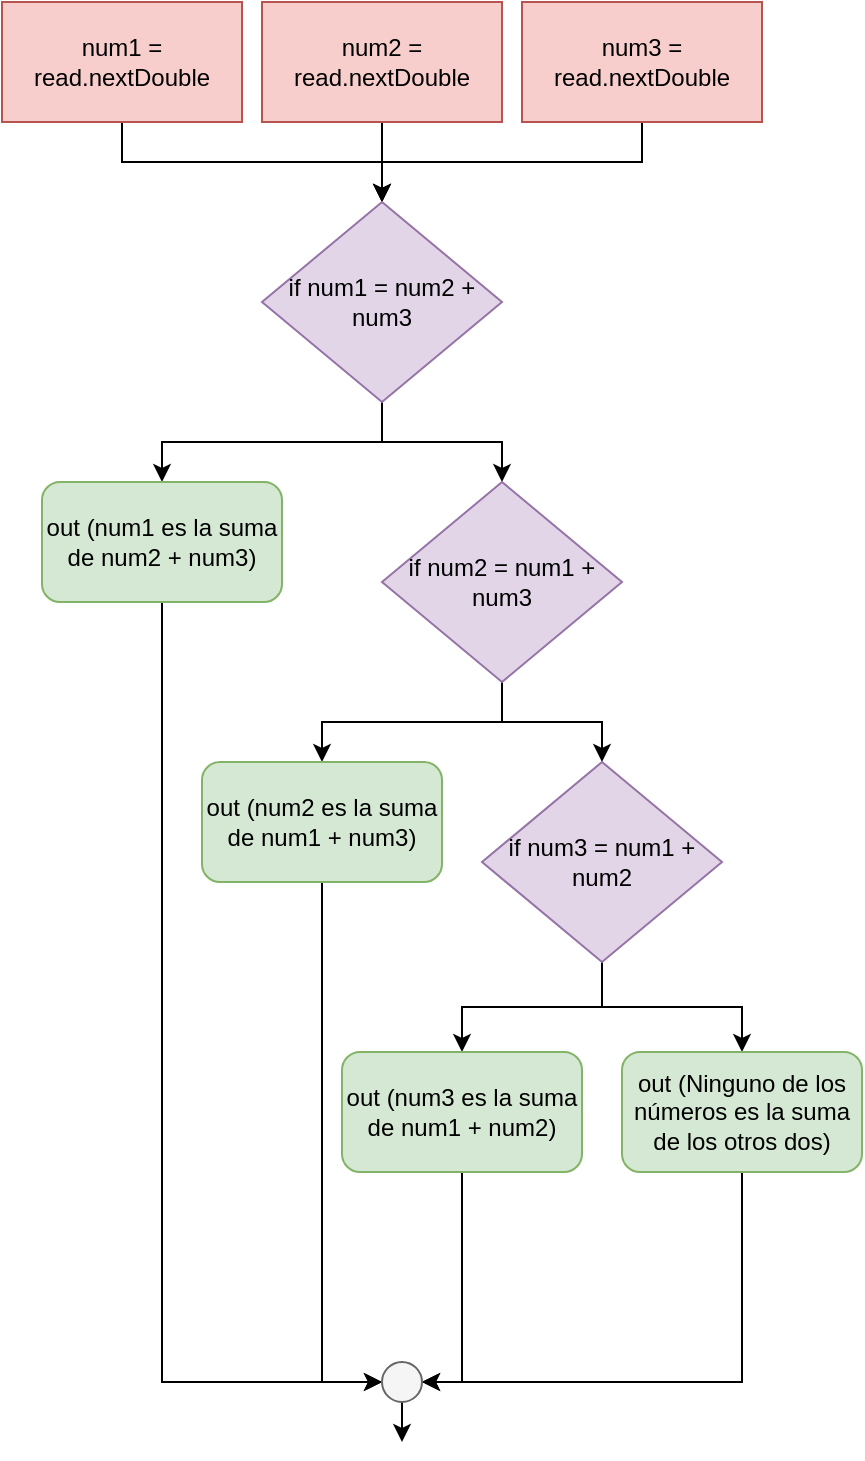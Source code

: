 <mxfile version="20.4.0" type="github">
  <diagram id="C5RBs43oDa-KdzZeNtuy" name="Page-1">
    <mxGraphModel dx="2806" dy="1314" grid="1" gridSize="10" guides="1" tooltips="1" connect="1" arrows="0" fold="1" page="1" pageScale="1" pageWidth="827" pageHeight="1169" math="0" shadow="0">
      <root>
        <mxCell id="WIyWlLk6GJQsqaUBKTNV-0" />
        <mxCell id="WIyWlLk6GJQsqaUBKTNV-1" parent="WIyWlLk6GJQsqaUBKTNV-0" />
        <mxCell id="_sFUv83V-Z2-gQJYG4w2-6" style="edgeStyle=orthogonalEdgeStyle;rounded=0;orthogonalLoop=1;jettySize=auto;html=1;exitX=0.5;exitY=1;exitDx=0;exitDy=0;entryX=0.5;entryY=0;entryDx=0;entryDy=0;" edge="1" parent="WIyWlLk6GJQsqaUBKTNV-1" source="_sFUv83V-Z2-gQJYG4w2-0" target="_sFUv83V-Z2-gQJYG4w2-3">
          <mxGeometry relative="1" as="geometry" />
        </mxCell>
        <mxCell id="_sFUv83V-Z2-gQJYG4w2-0" value="num1 = read.nextDouble" style="rounded=0;whiteSpace=wrap;html=1;fillColor=#f8cecc;strokeColor=#b85450;" vertex="1" parent="WIyWlLk6GJQsqaUBKTNV-1">
          <mxGeometry x="198" y="224" width="120" height="60" as="geometry" />
        </mxCell>
        <mxCell id="_sFUv83V-Z2-gQJYG4w2-4" style="edgeStyle=orthogonalEdgeStyle;rounded=0;orthogonalLoop=1;jettySize=auto;html=1;exitX=0.5;exitY=1;exitDx=0;exitDy=0;entryX=0.5;entryY=0;entryDx=0;entryDy=0;" edge="1" parent="WIyWlLk6GJQsqaUBKTNV-1" source="_sFUv83V-Z2-gQJYG4w2-1" target="_sFUv83V-Z2-gQJYG4w2-3">
          <mxGeometry relative="1" as="geometry" />
        </mxCell>
        <mxCell id="_sFUv83V-Z2-gQJYG4w2-1" value="num2 = read.nextDouble" style="rounded=0;whiteSpace=wrap;html=1;fillColor=#f8cecc;strokeColor=#b85450;" vertex="1" parent="WIyWlLk6GJQsqaUBKTNV-1">
          <mxGeometry x="328" y="224" width="120" height="60" as="geometry" />
        </mxCell>
        <mxCell id="_sFUv83V-Z2-gQJYG4w2-5" style="edgeStyle=orthogonalEdgeStyle;rounded=0;orthogonalLoop=1;jettySize=auto;html=1;exitX=0.5;exitY=1;exitDx=0;exitDy=0;" edge="1" parent="WIyWlLk6GJQsqaUBKTNV-1" source="_sFUv83V-Z2-gQJYG4w2-2" target="_sFUv83V-Z2-gQJYG4w2-3">
          <mxGeometry relative="1" as="geometry" />
        </mxCell>
        <mxCell id="_sFUv83V-Z2-gQJYG4w2-2" value="num3 = read.nextDouble" style="rounded=0;whiteSpace=wrap;html=1;fillColor=#f8cecc;strokeColor=#b85450;" vertex="1" parent="WIyWlLk6GJQsqaUBKTNV-1">
          <mxGeometry x="458" y="224" width="120" height="60" as="geometry" />
        </mxCell>
        <mxCell id="_sFUv83V-Z2-gQJYG4w2-8" style="edgeStyle=orthogonalEdgeStyle;rounded=0;orthogonalLoop=1;jettySize=auto;html=1;exitX=0.5;exitY=1;exitDx=0;exitDy=0;entryX=0.5;entryY=0;entryDx=0;entryDy=0;" edge="1" parent="WIyWlLk6GJQsqaUBKTNV-1" source="_sFUv83V-Z2-gQJYG4w2-3" target="_sFUv83V-Z2-gQJYG4w2-7">
          <mxGeometry relative="1" as="geometry" />
        </mxCell>
        <mxCell id="_sFUv83V-Z2-gQJYG4w2-10" style="edgeStyle=orthogonalEdgeStyle;rounded=0;orthogonalLoop=1;jettySize=auto;html=1;exitX=0.5;exitY=1;exitDx=0;exitDy=0;entryX=0.5;entryY=0;entryDx=0;entryDy=0;" edge="1" parent="WIyWlLk6GJQsqaUBKTNV-1" source="_sFUv83V-Z2-gQJYG4w2-3" target="_sFUv83V-Z2-gQJYG4w2-9">
          <mxGeometry relative="1" as="geometry" />
        </mxCell>
        <mxCell id="_sFUv83V-Z2-gQJYG4w2-3" value="if num1 = num2 + num3" style="rhombus;whiteSpace=wrap;html=1;fillColor=#e1d5e7;strokeColor=#9673a6;" vertex="1" parent="WIyWlLk6GJQsqaUBKTNV-1">
          <mxGeometry x="328" y="324" width="120" height="100" as="geometry" />
        </mxCell>
        <mxCell id="_sFUv83V-Z2-gQJYG4w2-25" style="edgeStyle=orthogonalEdgeStyle;rounded=0;orthogonalLoop=1;jettySize=auto;html=1;exitX=0.5;exitY=1;exitDx=0;exitDy=0;entryX=0;entryY=0.5;entryDx=0;entryDy=0;" edge="1" parent="WIyWlLk6GJQsqaUBKTNV-1" source="_sFUv83V-Z2-gQJYG4w2-7" target="_sFUv83V-Z2-gQJYG4w2-20">
          <mxGeometry relative="1" as="geometry" />
        </mxCell>
        <mxCell id="_sFUv83V-Z2-gQJYG4w2-7" value="out (num1 es la suma de num2 + num3)" style="rounded=1;whiteSpace=wrap;html=1;fillColor=#d5e8d4;strokeColor=#82b366;" vertex="1" parent="WIyWlLk6GJQsqaUBKTNV-1">
          <mxGeometry x="218" y="464" width="120" height="60" as="geometry" />
        </mxCell>
        <mxCell id="_sFUv83V-Z2-gQJYG4w2-12" style="edgeStyle=orthogonalEdgeStyle;rounded=0;orthogonalLoop=1;jettySize=auto;html=1;exitX=0.5;exitY=1;exitDx=0;exitDy=0;entryX=0.5;entryY=0;entryDx=0;entryDy=0;" edge="1" parent="WIyWlLk6GJQsqaUBKTNV-1" source="_sFUv83V-Z2-gQJYG4w2-9" target="_sFUv83V-Z2-gQJYG4w2-11">
          <mxGeometry relative="1" as="geometry" />
        </mxCell>
        <mxCell id="_sFUv83V-Z2-gQJYG4w2-14" style="edgeStyle=orthogonalEdgeStyle;rounded=0;orthogonalLoop=1;jettySize=auto;html=1;exitX=0.5;exitY=1;exitDx=0;exitDy=0;entryX=0.5;entryY=0;entryDx=0;entryDy=0;" edge="1" parent="WIyWlLk6GJQsqaUBKTNV-1" source="_sFUv83V-Z2-gQJYG4w2-9" target="_sFUv83V-Z2-gQJYG4w2-13">
          <mxGeometry relative="1" as="geometry" />
        </mxCell>
        <mxCell id="_sFUv83V-Z2-gQJYG4w2-9" value="if num2 = num1 + num3" style="rhombus;whiteSpace=wrap;html=1;fillColor=#e1d5e7;strokeColor=#9673a6;" vertex="1" parent="WIyWlLk6GJQsqaUBKTNV-1">
          <mxGeometry x="388" y="464" width="120" height="100" as="geometry" />
        </mxCell>
        <mxCell id="_sFUv83V-Z2-gQJYG4w2-24" style="edgeStyle=orthogonalEdgeStyle;rounded=0;orthogonalLoop=1;jettySize=auto;html=1;exitX=0.5;exitY=1;exitDx=0;exitDy=0;entryX=0;entryY=0.5;entryDx=0;entryDy=0;" edge="1" parent="WIyWlLk6GJQsqaUBKTNV-1" source="_sFUv83V-Z2-gQJYG4w2-11" target="_sFUv83V-Z2-gQJYG4w2-20">
          <mxGeometry relative="1" as="geometry" />
        </mxCell>
        <mxCell id="_sFUv83V-Z2-gQJYG4w2-11" value="out (num2 es la suma de num1 + num3)" style="rounded=1;whiteSpace=wrap;html=1;fillColor=#d5e8d4;strokeColor=#82b366;" vertex="1" parent="WIyWlLk6GJQsqaUBKTNV-1">
          <mxGeometry x="298" y="604" width="120" height="60" as="geometry" />
        </mxCell>
        <mxCell id="_sFUv83V-Z2-gQJYG4w2-16" style="edgeStyle=orthogonalEdgeStyle;rounded=0;orthogonalLoop=1;jettySize=auto;html=1;exitX=0.5;exitY=1;exitDx=0;exitDy=0;entryX=0.5;entryY=0;entryDx=0;entryDy=0;" edge="1" parent="WIyWlLk6GJQsqaUBKTNV-1" source="_sFUv83V-Z2-gQJYG4w2-13" target="_sFUv83V-Z2-gQJYG4w2-15">
          <mxGeometry relative="1" as="geometry" />
        </mxCell>
        <mxCell id="_sFUv83V-Z2-gQJYG4w2-19" style="edgeStyle=orthogonalEdgeStyle;rounded=0;orthogonalLoop=1;jettySize=auto;html=1;exitX=0.5;exitY=1;exitDx=0;exitDy=0;entryX=0.5;entryY=0;entryDx=0;entryDy=0;" edge="1" parent="WIyWlLk6GJQsqaUBKTNV-1" source="_sFUv83V-Z2-gQJYG4w2-13" target="_sFUv83V-Z2-gQJYG4w2-18">
          <mxGeometry relative="1" as="geometry" />
        </mxCell>
        <mxCell id="_sFUv83V-Z2-gQJYG4w2-13" value="if num3 = num1 + num2" style="rhombus;whiteSpace=wrap;html=1;fillColor=#e1d5e7;strokeColor=#9673a6;" vertex="1" parent="WIyWlLk6GJQsqaUBKTNV-1">
          <mxGeometry x="438" y="604" width="120" height="100" as="geometry" />
        </mxCell>
        <mxCell id="_sFUv83V-Z2-gQJYG4w2-21" style="edgeStyle=orthogonalEdgeStyle;rounded=0;orthogonalLoop=1;jettySize=auto;html=1;exitX=0.5;exitY=1;exitDx=0;exitDy=0;entryX=1;entryY=0.5;entryDx=0;entryDy=0;" edge="1" parent="WIyWlLk6GJQsqaUBKTNV-1" source="_sFUv83V-Z2-gQJYG4w2-15" target="_sFUv83V-Z2-gQJYG4w2-20">
          <mxGeometry relative="1" as="geometry" />
        </mxCell>
        <mxCell id="_sFUv83V-Z2-gQJYG4w2-15" value="out (num3 es la suma de num1 + num2)" style="rounded=1;whiteSpace=wrap;html=1;fillColor=#d5e8d4;strokeColor=#82b366;" vertex="1" parent="WIyWlLk6GJQsqaUBKTNV-1">
          <mxGeometry x="368" y="749" width="120" height="60" as="geometry" />
        </mxCell>
        <mxCell id="_sFUv83V-Z2-gQJYG4w2-23" style="edgeStyle=orthogonalEdgeStyle;rounded=0;orthogonalLoop=1;jettySize=auto;html=1;exitX=0.5;exitY=1;exitDx=0;exitDy=0;entryX=1;entryY=0.5;entryDx=0;entryDy=0;" edge="1" parent="WIyWlLk6GJQsqaUBKTNV-1" source="_sFUv83V-Z2-gQJYG4w2-18" target="_sFUv83V-Z2-gQJYG4w2-20">
          <mxGeometry relative="1" as="geometry" />
        </mxCell>
        <mxCell id="_sFUv83V-Z2-gQJYG4w2-18" value="out (Ninguno de los números es la suma de los otros dos)" style="rounded=1;whiteSpace=wrap;html=1;fillColor=#d5e8d4;strokeColor=#82b366;" vertex="1" parent="WIyWlLk6GJQsqaUBKTNV-1">
          <mxGeometry x="508" y="749" width="120" height="60" as="geometry" />
        </mxCell>
        <mxCell id="_sFUv83V-Z2-gQJYG4w2-26" style="edgeStyle=orthogonalEdgeStyle;rounded=0;orthogonalLoop=1;jettySize=auto;html=1;exitX=0.5;exitY=1;exitDx=0;exitDy=0;" edge="1" parent="WIyWlLk6GJQsqaUBKTNV-1" source="_sFUv83V-Z2-gQJYG4w2-20">
          <mxGeometry relative="1" as="geometry">
            <mxPoint x="398" y="944" as="targetPoint" />
          </mxGeometry>
        </mxCell>
        <mxCell id="_sFUv83V-Z2-gQJYG4w2-20" value="" style="ellipse;whiteSpace=wrap;html=1;aspect=fixed;fillColor=#f5f5f5;fontColor=#333333;strokeColor=#666666;" vertex="1" parent="WIyWlLk6GJQsqaUBKTNV-1">
          <mxGeometry x="388" y="904" width="20" height="20" as="geometry" />
        </mxCell>
      </root>
    </mxGraphModel>
  </diagram>
</mxfile>
